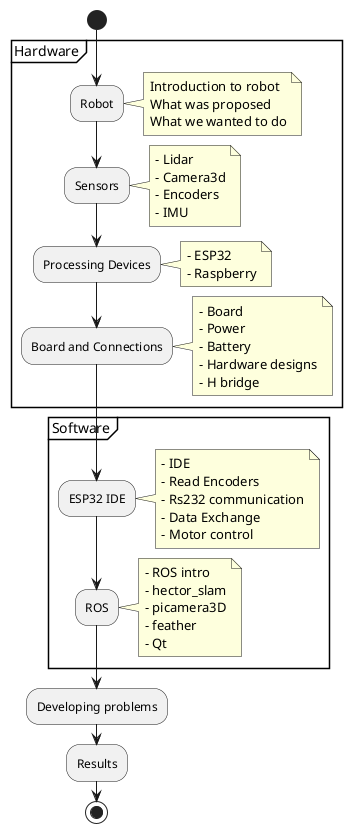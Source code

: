 @startuml
start
partition Hardware {
:Robot;

note right
Introduction to robot
What was proposed
What we wanted to do
end note

:Sensors;
note right
- Lidar
- Camera3d
- Encoders
- IMU
end note

:Processing Devices;
note right
- ESP32
- Raspberry
end note

:Board and Connections;
note right
- Board
- Power
- Battery
- Hardware designs
- H bridge
end note
}
partition Software {
:ESP32 IDE;
note right
- IDE
- Read Encoders
- Rs232 communication
- Data Exchange
- Motor control
end note

:ROS;
note right
- ROS intro
- hector_slam
- picamera3D
- feather
- Qt
end note
}
:Developing problems;
:Results;
stop
@enduml
